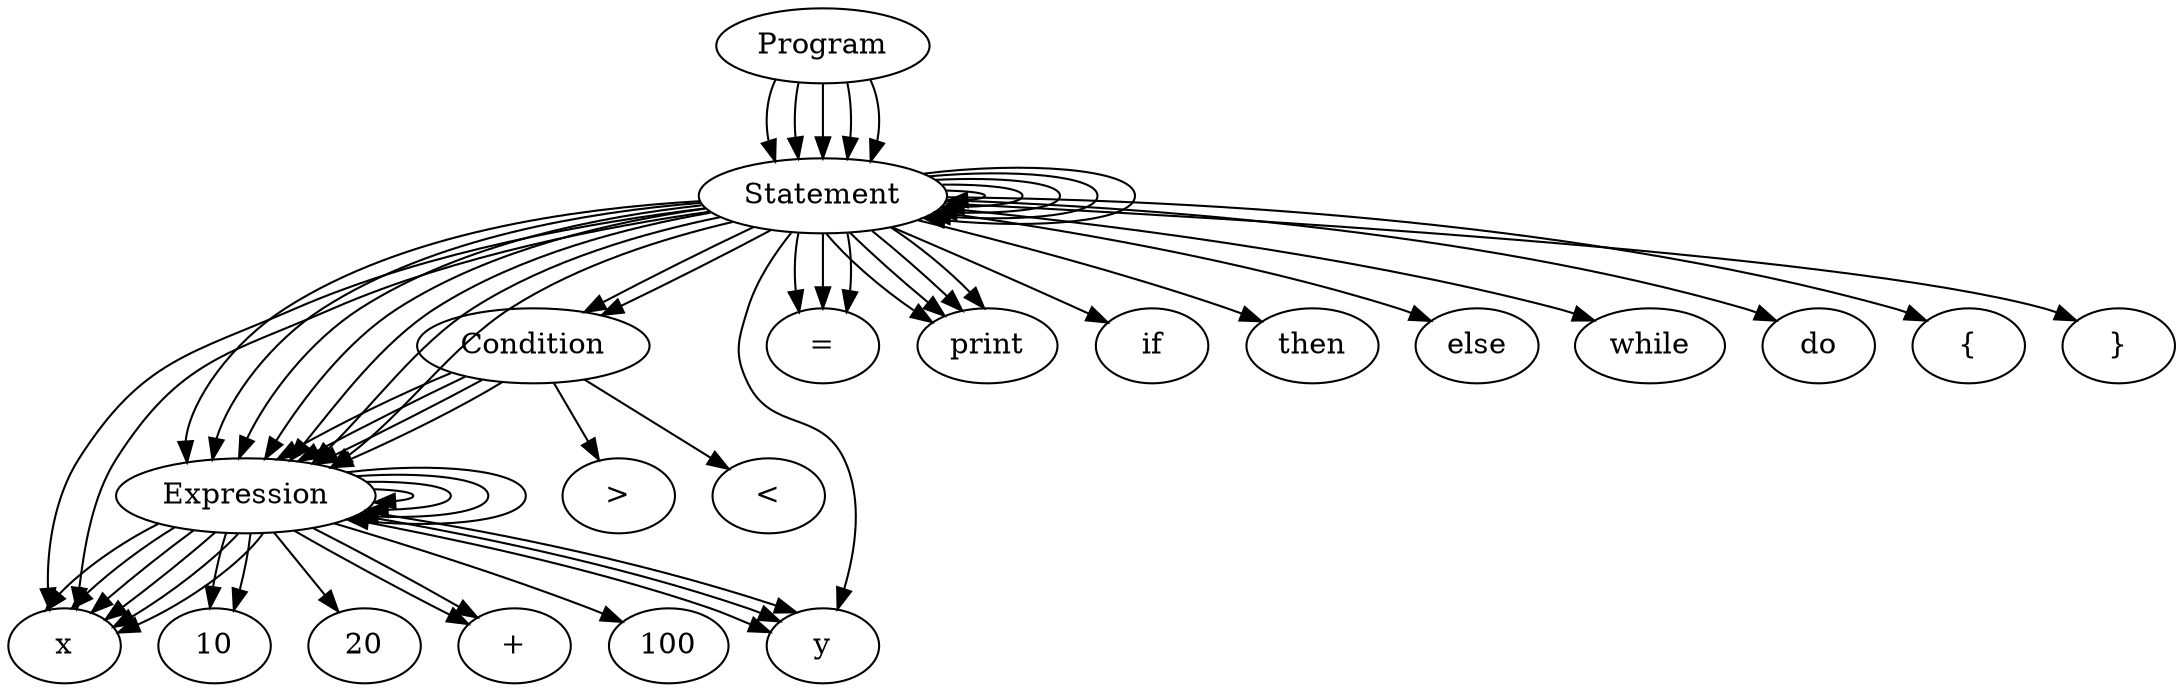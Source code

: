 digraph tree {
    "Program";
    "Statement";
    "x";
    "=";
    "Expression";
    "10";
    "Statement";
    "y";
    "=";
    "Expression";
    "20";
    "Statement";
    "print";
    "Expression";
    "Expression";
    "x";
    "+";
    "Expression";
    "y";
    "Statement";
    "if";
    "Condition";
    "Expression";
    "x";
    ">";
    "Expression";
    "y";
    "then";
    "Statement";
    "print";
    "Expression";
    "x";
    "else";
    "Statement";
    "print";
    "Expression";
    "y";
    "Statement";
    "while";
    "Condition";
    "Expression";
    "x";
    "<";
    "Expression";
    "100";
    "do";
    "Statement";
    "{";
    "Statement";
    "x";
    "=";
    "Expression";
    "Expression";
    "x";
    "+";
    "Expression";
    "10";
    "Statement";
    "print";
    "Expression";
    "x";
    "}";
    "Program" -> "Statement";
    "Program" -> "Statement";
    "Program" -> "Statement";
    "Program" -> "Statement";
    "Program" -> "Statement";
    "Statement" -> "x";
    "Statement" -> "=";
    "Statement" -> "Expression";
    "Expression" -> "10";
    "Statement" -> "y";
    "Statement" -> "=";
    "Statement" -> "Expression";
    "Expression" -> "20";
    "Statement" -> "print";
    "Statement" -> "Expression";
    "Expression" -> "Expression";
    "Expression" -> "+";
    "Expression" -> "Expression";
    "Expression" -> "x";
    "Expression" -> "y";
    "Statement" -> "if";
    "Statement" -> "Condition";
    "Statement" -> "then";
    "Statement" -> "Statement";
    "Statement" -> "else";
    "Statement" -> "Statement";
    "Condition" -> "Expression";
    "Condition" -> ">";
    "Condition" -> "Expression";
    "Expression" -> "x";
    "Expression" -> "y";
    "Statement" -> "print";
    "Statement" -> "Expression";
    "Expression" -> "x";
    "Statement" -> "print";
    "Statement" -> "Expression";
    "Expression" -> "y";
    "Statement" -> "while";
    "Statement" -> "Condition";
    "Statement" -> "do";
    "Statement" -> "Statement";
    "Condition" -> "Expression";
    "Condition" -> "<";
    "Condition" -> "Expression";
    "Expression" -> "x";
    "Expression" -> "100";
    "Statement" -> "{";
    "Statement" -> "Statement";
    "Statement" -> "Statement";
    "Statement" -> "}";
    "Statement" -> "x";
    "Statement" -> "=";
    "Statement" -> "Expression";
    "Expression" -> "Expression";
    "Expression" -> "+";
    "Expression" -> "Expression";
    "Expression" -> "x";
    "Expression" -> "10";
    "Statement" -> "print";
    "Statement" -> "Expression";
    "Expression" -> "x";
}
